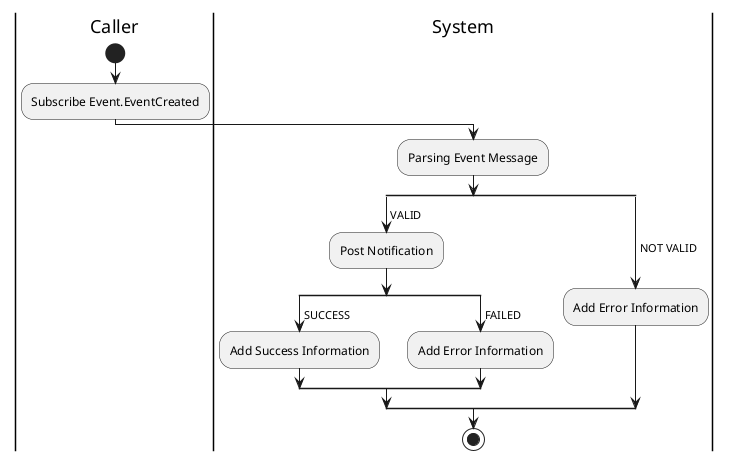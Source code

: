 @startuml NOTIFICATION_SubscribeEventCreated

skinparam ConditionEndStyle hline
skinparam conditionStyle diamond
skinparam Monochrome true
skinparam Shadowing false

|Caller|
start
:Subscribe Event.EventCreated;

|System|
:Parsing Event Message;
split
    -> VALID;
    :Post Notification;
    split
        -> SUCCESS;
        :Add Success Information;
    split again
        -> FAILED;
        :Add Error Information;
    end split
split again
    -> NOT VALID;
    :Add Error Information;
end split
stop

@enduml